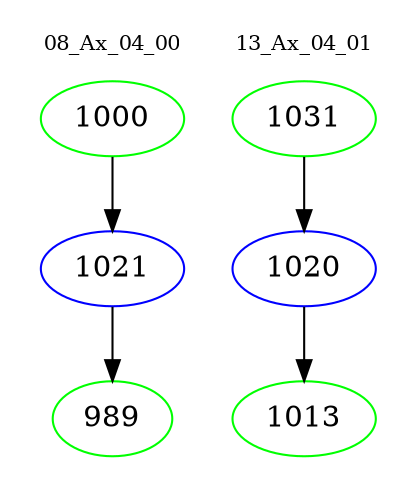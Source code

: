 digraph{
subgraph cluster_0 {
color = white
label = "08_Ax_04_00";
fontsize=10;
T0_1000 [label="1000", color="green"]
T0_1000 -> T0_1021 [color="black"]
T0_1021 [label="1021", color="blue"]
T0_1021 -> T0_989 [color="black"]
T0_989 [label="989", color="green"]
}
subgraph cluster_1 {
color = white
label = "13_Ax_04_01";
fontsize=10;
T1_1031 [label="1031", color="green"]
T1_1031 -> T1_1020 [color="black"]
T1_1020 [label="1020", color="blue"]
T1_1020 -> T1_1013 [color="black"]
T1_1013 [label="1013", color="green"]
}
}
